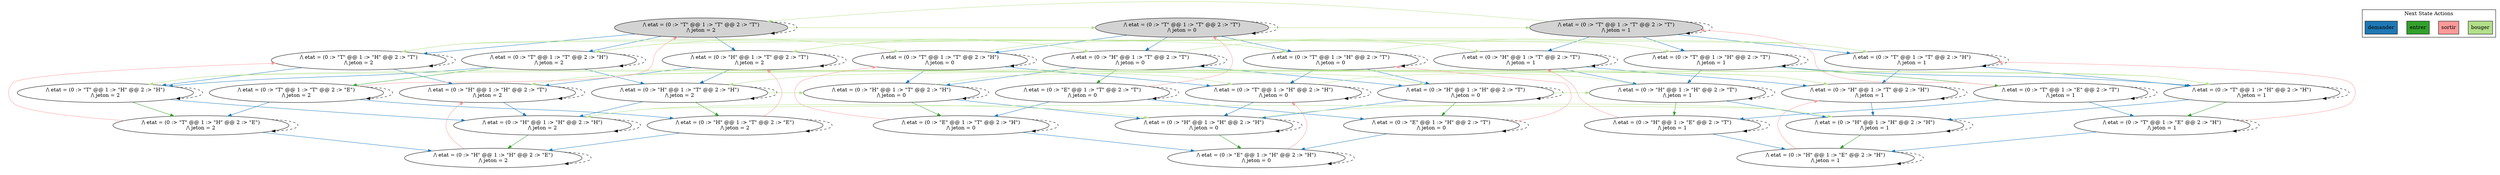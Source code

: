 strict digraph DiskGraph {
edge [colorscheme="paired12"]
nodesep=0.35;
subgraph cluster_graph {
color="white";
-6592998846988961869 [label="/\\ etat = (0 :> \"T\" @@ 1 :> \"T\" @@ 2 :> \"T\")\n/\\ jeton = 0",style = filled]
2799768877635431212 [label="/\\ etat = (0 :> \"T\" @@ 1 :> \"T\" @@ 2 :> \"T\")\n/\\ jeton = 1",style = filled]
7031690676818561956 [label="/\\ etat = (0 :> \"T\" @@ 1 :> \"T\" @@ 2 :> \"T\")\n/\\ jeton = 2",style = filled]
-6592998846988961869 -> 3338535094932858551 [label="",color="2",fontcolor="2"];
3338535094932858551 [label="/\\ etat = (0 :> \"H\" @@ 1 :> \"T\" @@ 2 :> \"T\")\n/\\ jeton = 0"];
-6592998846988961869 -> 2799768877635431212 [label="",color="3",fontcolor="3"];
-6592998846988961869 -> 8768793364848349197 [label="",color="2",fontcolor="2"];
8768793364848349197 [label="/\\ etat = (0 :> \"T\" @@ 1 :> \"H\" @@ 2 :> \"T\")\n/\\ jeton = 0"];
-6592998846988961869 -> -2236539278736169482 [label="",color="2",fontcolor="2"];
-2236539278736169482 [label="/\\ etat = (0 :> \"T\" @@ 1 :> \"T\" @@ 2 :> \"H\")\n/\\ jeton = 0"];
-6592998846988961869 -> -6592998846988961869 [style="dashed"];
2799768877635431212 -> -6048638365934601688 [label="",color="2",fontcolor="2"];
-6048638365934601688 [label="/\\ etat = (0 :> \"H\" @@ 1 :> \"T\" @@ 2 :> \"T\")\n/\\ jeton = 1"];
2799768877635431212 -> -294084639099171694 [label="",color="2",fontcolor="2"];
-294084639099171694 [label="/\\ etat = (0 :> \"T\" @@ 1 :> \"H\" @@ 2 :> \"T\")\n/\\ jeton = 1"];
2799768877635431212 -> 7031690676818561956 [label="",color="3",fontcolor="3"];
2799768877635431212 -> 7110066635472779625 [label="",color="2",fontcolor="2"];
7110066635472779625 [label="/\\ etat = (0 :> \"T\" @@ 1 :> \"T\" @@ 2 :> \"H\")\n/\\ jeton = 1"];
2799768877635431212 -> 2799768877635431212 [style="dashed"];
7031690676818561956 -> -1494710279282484576 [label="",color="2",fontcolor="2"];
-1494710279282484576 [label="/\\ etat = (0 :> \"H\" @@ 1 :> \"T\" @@ 2 :> \"T\")\n/\\ jeton = 2"];
7031690676818561956 -> -4853648895117530086 [label="",color="2",fontcolor="2"];
-4853648895117530086 [label="/\\ etat = (0 :> \"T\" @@ 1 :> \"H\" @@ 2 :> \"T\")\n/\\ jeton = 2"];
7031690676818561956 -> 2730118642185476577 [label="",color="2",fontcolor="2"];
2730118642185476577 [label="/\\ etat = (0 :> \"T\" @@ 1 :> \"T\" @@ 2 :> \"H\")\n/\\ jeton = 2"];
7031690676818561956 -> -6592998846988961869 [label="",color="3",fontcolor="3"];
7031690676818561956 -> 7031690676818561956 [style="dashed"];
3338535094932858551 -> -4884295780844216643 [label="",color="4",fontcolor="4"];
-4884295780844216643 [label="/\\ etat = (0 :> \"E\" @@ 1 :> \"T\" @@ 2 :> \"T\")\n/\\ jeton = 0"];
3338535094932858551 -> -6048638365934601688 [label="",color="3",fontcolor="3"];
3338535094932858551 -> -908268506865549047 [label="",color="2",fontcolor="2"];
-908268506865549047 [label="/\\ etat = (0 :> \"H\" @@ 1 :> \"H\" @@ 2 :> \"T\")\n/\\ jeton = 0"];
3338535094932858551 -> 7647704675054302450 [label="",color="2",fontcolor="2"];
7647704675054302450 [label="/\\ etat = (0 :> \"H\" @@ 1 :> \"T\" @@ 2 :> \"H\")\n/\\ jeton = 0"];
3338535094932858551 -> 3338535094932858551 [style="dashed"];
8768793364848349197 -> -908268506865549047 [label="",color="2",fontcolor="2"];
8768793364848349197 -> -294084639099171694 [label="",color="3",fontcolor="3"];
8768793364848349197 -> 4451740069459903048 [label="",color="2",fontcolor="2"];
4451740069459903048 [label="/\\ etat = (0 :> \"T\" @@ 1 :> \"H\" @@ 2 :> \"H\")\n/\\ jeton = 0"];
8768793364848349197 -> 8768793364848349197 [style="dashed"];
-2236539278736169482 -> 7647704675054302450 [label="",color="2",fontcolor="2"];
-2236539278736169482 -> 7110066635472779625 [label="",color="3",fontcolor="3"];
-2236539278736169482 -> 4451740069459903048 [label="",color="2",fontcolor="2"];
-2236539278736169482 -> -2236539278736169482 [style="dashed"];
-6048638365934601688 -> 8160274129314127254 [label="",color="2",fontcolor="2"];
8160274129314127254 [label="/\\ etat = (0 :> \"H\" @@ 1 :> \"H\" @@ 2 :> \"T\")\n/\\ jeton = 1"];
-6048638365934601688 -> -1494710279282484576 [label="",color="3",fontcolor="3"];
-6048638365934601688 -> -1695558603681142675 [label="",color="2",fontcolor="2"];
-1695558603681142675 [label="/\\ etat = (0 :> \"H\" @@ 1 :> \"T\" @@ 2 :> \"H\")\n/\\ jeton = 1"];
-6048638365934601688 -> -6048638365934601688 [style="dashed"];
-294084639099171694 -> 8160274129314127254 [label="",color="2",fontcolor="2"];
-294084639099171694 -> 7728036067314470500 [label="",color="4",fontcolor="4"];
7728036067314470500 [label="/\\ etat = (0 :> \"T\" @@ 1 :> \"E\" @@ 2 :> \"T\")\n/\\ jeton = 1"];
-294084639099171694 -> -4853648895117530086 [label="",color="3",fontcolor="3"];
-294084639099171694 -> -4639285346125144361 [label="",color="2",fontcolor="2"];
-4639285346125144361 [label="/\\ etat = (0 :> \"T\" @@ 1 :> \"H\" @@ 2 :> \"H\")\n/\\ jeton = 1"];
-294084639099171694 -> -294084639099171694 [style="dashed"];
7110066635472779625 -> -1695558603681142675 [label="",color="2",fontcolor="2"];
7110066635472779625 -> -4639285346125144361 [label="",color="2",fontcolor="2"];
7110066635472779625 -> 2730118642185476577 [label="",color="3",fontcolor="3"];
7110066635472779625 -> 7110066635472779625 [style="dashed"];
-1494710279282484576 -> 3922720532503543070 [label="",color="2",fontcolor="2"];
3922720532503543070 [label="/\\ etat = (0 :> \"H\" @@ 1 :> \"H\" @@ 2 :> \"T\")\n/\\ jeton = 2"];
-1494710279282484576 -> -5821049915527182107 [label="",color="2",fontcolor="2"];
-5821049915527182107 [label="/\\ etat = (0 :> \"H\" @@ 1 :> \"T\" @@ 2 :> \"H\")\n/\\ jeton = 2"];
-1494710279282484576 -> 3338535094932858551 [label="",color="3",fontcolor="3"];
-1494710279282484576 -> -1494710279282484576 [style="dashed"];
-4853648895117530086 -> 3922720532503543070 [label="",color="2",fontcolor="2"];
-4853648895117530086 -> -517173911295869345 [label="",color="2",fontcolor="2"];
-517173911295869345 [label="/\\ etat = (0 :> \"T\" @@ 1 :> \"H\" @@ 2 :> \"H\")\n/\\ jeton = 2"];
-4853648895117530086 -> 8768793364848349197 [label="",color="3",fontcolor="3"];
-4853648895117530086 -> -4853648895117530086 [style="dashed"];
2730118642185476577 -> -5821049915527182107 [label="",color="2",fontcolor="2"];
2730118642185476577 -> -517173911295869345 [label="",color="2",fontcolor="2"];
2730118642185476577 -> -7154134164329575685 [label="",color="4",fontcolor="4"];
-7154134164329575685 [label="/\\ etat = (0 :> \"T\" @@ 1 :> \"T\" @@ 2 :> \"E\")\n/\\ jeton = 2"];
2730118642185476577 -> -2236539278736169482 [label="",color="3",fontcolor="3"];
2730118642185476577 -> 2730118642185476577 [style="dashed"];
-4884295780844216643 -> -6592998846988961869 [label="",color="5",fontcolor="5"];
-4884295780844216643 -> 6991429112735234307 [label="",color="2",fontcolor="2"];
6991429112735234307 [label="/\\ etat = (0 :> \"E\" @@ 1 :> \"H\" @@ 2 :> \"T\")\n/\\ jeton = 0"];
-4884295780844216643 -> -557954015371588360 [label="",color="2",fontcolor="2"];
-557954015371588360 [label="/\\ etat = (0 :> \"E\" @@ 1 :> \"T\" @@ 2 :> \"H\")\n/\\ jeton = 0"];
-4884295780844216643 -> -4884295780844216643 [style="dashed"];
-908268506865549047 -> 6991429112735234307 [label="",color="4",fontcolor="4"];
-908268506865549047 -> 8160274129314127254 [label="",color="3",fontcolor="3"];
-908268506865549047 -> -5254593006714252468 [label="",color="2",fontcolor="2"];
-5254593006714252468 [label="/\\ etat = (0 :> \"H\" @@ 1 :> \"H\" @@ 2 :> \"H\")\n/\\ jeton = 0"];
-908268506865549047 -> -908268506865549047 [style="dashed"];
7647704675054302450 -> -557954015371588360 [label="",color="4",fontcolor="4"];
7647704675054302450 -> -1695558603681142675 [label="",color="3",fontcolor="3"];
7647704675054302450 -> -5254593006714252468 [label="",color="2",fontcolor="2"];
7647704675054302450 -> 7647704675054302450 [style="dashed"];
4451740069459903048 -> -5254593006714252468 [label="",color="2",fontcolor="2"];
4451740069459903048 -> -4639285346125144361 [label="",color="3",fontcolor="3"];
4451740069459903048 -> 4451740069459903048 [style="dashed"];
8160274129314127254 -> -2167548247526875296 [label="",color="4",fontcolor="4"];
-2167548247526875296 [label="/\\ etat = (0 :> \"H\" @@ 1 :> \"E\" @@ 2 :> \"T\")\n/\\ jeton = 1"];
8160274129314127254 -> 3922720532503543070 [label="",color="3",fontcolor="3"];
8160274129314127254 -> 3839845413356392403 [label="",color="2",fontcolor="2"];
3839845413356392403 [label="/\\ etat = (0 :> \"H\" @@ 1 :> \"H\" @@ 2 :> \"H\")\n/\\ jeton = 1"];
8160274129314127254 -> 8160274129314127254 [style="dashed"];
-1695558603681142675 -> 3839845413356392403 [label="",color="2",fontcolor="2"];
-1695558603681142675 -> -5821049915527182107 [label="",color="3",fontcolor="3"];
-1695558603681142675 -> -1695558603681142675 [style="dashed"];
7728036067314470500 -> -2167548247526875296 [label="",color="2",fontcolor="2"];
7728036067314470500 -> 2799768877635431212 [label="",color="5",fontcolor="5"];
7728036067314470500 -> 3407464330558364705 [label="",color="2",fontcolor="2"];
3407464330558364705 [label="/\\ etat = (0 :> \"T\" @@ 1 :> \"E\" @@ 2 :> \"H\")\n/\\ jeton = 1"];
7728036067314470500 -> 7728036067314470500 [style="dashed"];
-4639285346125144361 -> 3839845413356392403 [label="",color="2",fontcolor="2"];
-4639285346125144361 -> 3407464330558364705 [label="",color="4",fontcolor="4"];
-4639285346125144361 -> -517173911295869345 [label="",color="3",fontcolor="3"];
-4639285346125144361 -> -4639285346125144361 [style="dashed"];
3922720532503543070 -> 8216409122452565851 [label="",color="2",fontcolor="2"];
8216409122452565851 [label="/\\ etat = (0 :> \"H\" @@ 1 :> \"H\" @@ 2 :> \"H\")\n/\\ jeton = 2"];
3922720532503543070 -> -908268506865549047 [label="",color="3",fontcolor="3"];
3922720532503543070 -> 3922720532503543070 [style="dashed"];
-5821049915527182107 -> 8216409122452565851 [label="",color="2",fontcolor="2"];
-5821049915527182107 -> 1613209371769707519 [label="",color="4",fontcolor="4"];
1613209371769707519 [label="/\\ etat = (0 :> \"H\" @@ 1 :> \"T\" @@ 2 :> \"E\")\n/\\ jeton = 2"];
-5821049915527182107 -> 7647704675054302450 [label="",color="3",fontcolor="3"];
-5821049915527182107 -> -5821049915527182107 [style="dashed"];
-517173911295869345 -> 8216409122452565851 [label="",color="2",fontcolor="2"];
-517173911295869345 -> 4721634433895591237 [label="",color="4",fontcolor="4"];
4721634433895591237 [label="/\\ etat = (0 :> \"T\" @@ 1 :> \"H\" @@ 2 :> \"E\")\n/\\ jeton = 2"];
-517173911295869345 -> 4451740069459903048 [label="",color="3",fontcolor="3"];
-517173911295869345 -> -517173911295869345 [style="dashed"];
-7154134164329575685 -> 1613209371769707519 [label="",color="2",fontcolor="2"];
-7154134164329575685 -> 4721634433895591237 [label="",color="2",fontcolor="2"];
-7154134164329575685 -> 7031690676818561956 [label="",color="5",fontcolor="5"];
-7154134164329575685 -> -7154134164329575685 [style="dashed"];
6991429112735234307 -> 8768793364848349197 [label="",color="5",fontcolor="5"];
6991429112735234307 -> 2697738256119311174 [label="",color="2",fontcolor="2"];
2697738256119311174 [label="/\\ etat = (0 :> \"E\" @@ 1 :> \"H\" @@ 2 :> \"H\")\n/\\ jeton = 0"];
6991429112735234307 -> 6991429112735234307 [style="dashed"];
-557954015371588360 -> -2236539278736169482 [label="",color="5",fontcolor="5"];
-557954015371588360 -> 2697738256119311174 [label="",color="2",fontcolor="2"];
-557954015371588360 -> -557954015371588360 [style="dashed"];
-5254593006714252468 -> 2697738256119311174 [label="",color="4",fontcolor="4"];
-5254593006714252468 -> 3839845413356392403 [label="",color="3",fontcolor="3"];
-5254593006714252468 -> -5254593006714252468 [style="dashed"];
-2167548247526875296 -> -6048638365934601688 [label="",color="5",fontcolor="5"];
-2167548247526875296 -> -6512887580525949659 [label="",color="2",fontcolor="2"];
-6512887580525949659 [label="/\\ etat = (0 :> \"H\" @@ 1 :> \"E\" @@ 2 :> \"H\")\n/\\ jeton = 1"];
-2167548247526875296 -> -2167548247526875296 [style="dashed"];
3839845413356392403 -> -6512887580525949659 [label="",color="4",fontcolor="4"];
3839845413356392403 -> 8216409122452565851 [label="",color="3",fontcolor="3"];
3839845413356392403 -> 3839845413356392403 [style="dashed"];
3407464330558364705 -> -6512887580525949659 [label="",color="2",fontcolor="2"];
3407464330558364705 -> 7110066635472779625 [label="",color="5",fontcolor="5"];
3407464330558364705 -> 3407464330558364705 [style="dashed"];
8216409122452565851 -> -3795778015219860415 [label="",color="4",fontcolor="4"];
-3795778015219860415 [label="/\\ etat = (0 :> \"H\" @@ 1 :> \"H\" @@ 2 :> \"E\")\n/\\ jeton = 2"];
8216409122452565851 -> -5254593006714252468 [label="",color="3",fontcolor="3"];
8216409122452565851 -> 8216409122452565851 [style="dashed"];
1613209371769707519 -> -3795778015219860415 [label="",color="2",fontcolor="2"];
1613209371769707519 -> -1494710279282484576 [label="",color="5",fontcolor="5"];
1613209371769707519 -> 1613209371769707519 [style="dashed"];
4721634433895591237 -> -3795778015219860415 [label="",color="2",fontcolor="2"];
4721634433895591237 -> -4853648895117530086 [label="",color="5",fontcolor="5"];
4721634433895591237 -> 4721634433895591237 [style="dashed"];
2697738256119311174 -> 4451740069459903048 [label="",color="5",fontcolor="5"];
2697738256119311174 -> 2697738256119311174 [style="dashed"];
-6512887580525949659 -> -1695558603681142675 [label="",color="5",fontcolor="5"];
-6512887580525949659 -> -6512887580525949659 [style="dashed"];
-3795778015219860415 -> 3922720532503543070 [label="",color="5",fontcolor="5"];
-3795778015219860415 -> -3795778015219860415 [style="dashed"];
{rank = same; -6592998846988961869;2799768877635431212;7031690676818561956;}
{rank = same; 8768793364848349197;2730118642185476577;-1494710279282484576;-294084639099171694;-2236539278736169482;-4853648895117530086;-6048638365934601688;7110066635472779625;3338535094932858551;}
{rank = same; -4884295780844216643;-517173911295869345;-1695558603681142675;7647704675054302450;3922720532503543070;8160274129314127254;4451740069459903048;-7154134164329575685;-908268506865549047;-5821049915527182107;-4639285346125144361;7728036067314470500;}
{rank = same; 3839845413356392403;6991429112735234307;-2167548247526875296;-5254593006714252468;1613209371769707519;3407464330558364705;-557954015371588360;4721634433895591237;8216409122452565851;}
{rank = same; -3795778015219860415;2697738256119311174;-6512887580525949659;}
}
subgraph cluster_legend {graph[style=bold];label = "Next State Actions" style="solid"
node [ labeljust="l",colorscheme="paired12",style=filled,shape=record ]
bouger [label="bouger",fillcolor=3]
sortir [label="sortir",fillcolor=5]
entrer [label="entrer",fillcolor=4]
demander [label="demander",fillcolor=2]
}}